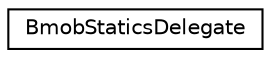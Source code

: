 digraph "Graphical Class Hierarchy"
{
  edge [fontname="Helvetica",fontsize="10",labelfontname="Helvetica",labelfontsize="10"];
  node [fontname="Helvetica",fontsize="10",shape=record];
  rankdir="LR";
  Node1 [label="BmobStaticsDelegate",height=0.2,width=0.4,color="black", fillcolor="white", style="filled",URL="$classBmobStaticsDelegate.html"];
}
